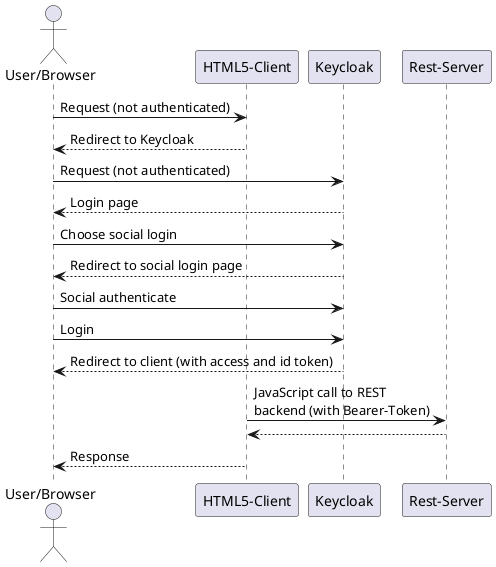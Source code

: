 @startuml
skinparam linetype ortho

actor browser as "User/Browser"
participant html5 as "HTML5-Client"
participant Keycloak
participant server as "Rest-Server"

browser -> html5 : Request (not authenticated)
browser <-- html5 : Redirect to Keycloak
browser -> Keycloak : Request (not authenticated)
browser <-- Keycloak : Login page
browser -> Keycloak : Choose social login
browser <-- Keycloak : Redirect to social login page
browser -> Keycloak : Social authenticate
browser -> Keycloak : Login
browser <-- Keycloak : Redirect to client (with access and id token)
html5 -> server : JavaScript call to REST\nbackend (with Bearer-Token)
html5 <-- server
browser <-- html5 : Response
@enduml
